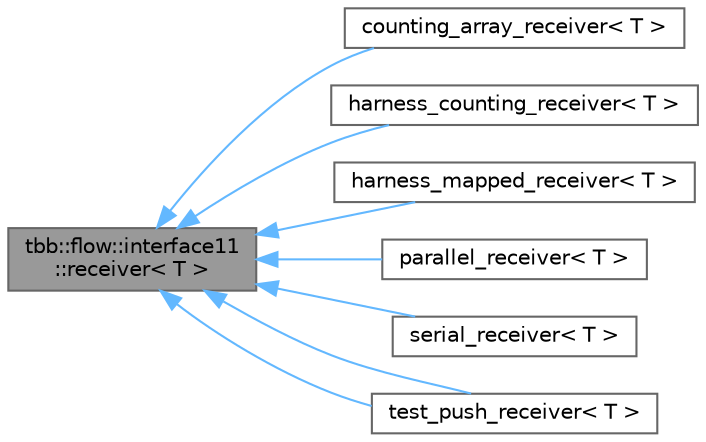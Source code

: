 digraph "tbb::flow::interface11::receiver&lt; T &gt;"
{
 // LATEX_PDF_SIZE
  bgcolor="transparent";
  edge [fontname=Helvetica,fontsize=10,labelfontname=Helvetica,labelfontsize=10];
  node [fontname=Helvetica,fontsize=10,shape=box,height=0.2,width=0.4];
  rankdir="LR";
  Node1 [id="Node000001",label="tbb::flow::interface11\l::receiver\< T \>",height=0.2,width=0.4,color="gray40", fillcolor="grey60", style="filled", fontcolor="black",tooltip="Pure virtual template class that defines a receiver of messages of type T"];
  Node1 -> Node2 [id="edge1_Node000001_Node000002",dir="back",color="steelblue1",style="solid",tooltip=" "];
  Node2 [id="Node000002",label="counting_array_receiver\< T \>",height=0.2,width=0.4,color="gray40", fillcolor="white", style="filled",URL="$classcounting__array__receiver.html",tooltip=" "];
  Node1 -> Node3 [id="edge2_Node000001_Node000003",dir="back",color="steelblue1",style="solid",tooltip=" "];
  Node3 [id="Node000003",label="harness_counting_receiver\< T \>",height=0.2,width=0.4,color="gray40", fillcolor="white", style="filled",URL="$structharness__counting__receiver.html",tooltip="Counts the number of puts received"];
  Node1 -> Node4 [id="edge3_Node000001_Node000004",dir="back",color="steelblue1",style="solid",tooltip=" "];
  Node4 [id="Node000004",label="harness_mapped_receiver\< T \>",height=0.2,width=0.4,color="gray40", fillcolor="white", style="filled",URL="$structharness__mapped__receiver.html",tooltip="Counts the number of puts received"];
  Node1 -> Node5 [id="edge4_Node000001_Node000005",dir="back",color="steelblue1",style="solid",tooltip=" "];
  Node5 [id="Node000005",label="parallel_receiver\< T \>",height=0.2,width=0.4,color="gray40", fillcolor="white", style="filled",URL="$structparallel__receiver.html",tooltip=" "];
  Node1 -> Node6 [id="edge5_Node000001_Node000006",dir="back",color="steelblue1",style="solid",tooltip=" "];
  Node6 [id="Node000006",label="serial_receiver\< T \>",height=0.2,width=0.4,color="gray40", fillcolor="white", style="filled",URL="$structserial__receiver.html",tooltip=" "];
  Node1 -> Node7 [id="edge6_Node000001_Node000007",dir="back",color="steelblue1",style="solid",tooltip=" "];
  Node7 [id="Node000007",label="test_push_receiver\< T \>",height=0.2,width=0.4,color="gray40", fillcolor="white", style="filled",URL="$classtest__push__receiver.html",tooltip=" "];
  Node1 -> Node7 [id="edge7_Node000001_Node000007",dir="back",color="steelblue1",style="solid",tooltip=" "];
}
